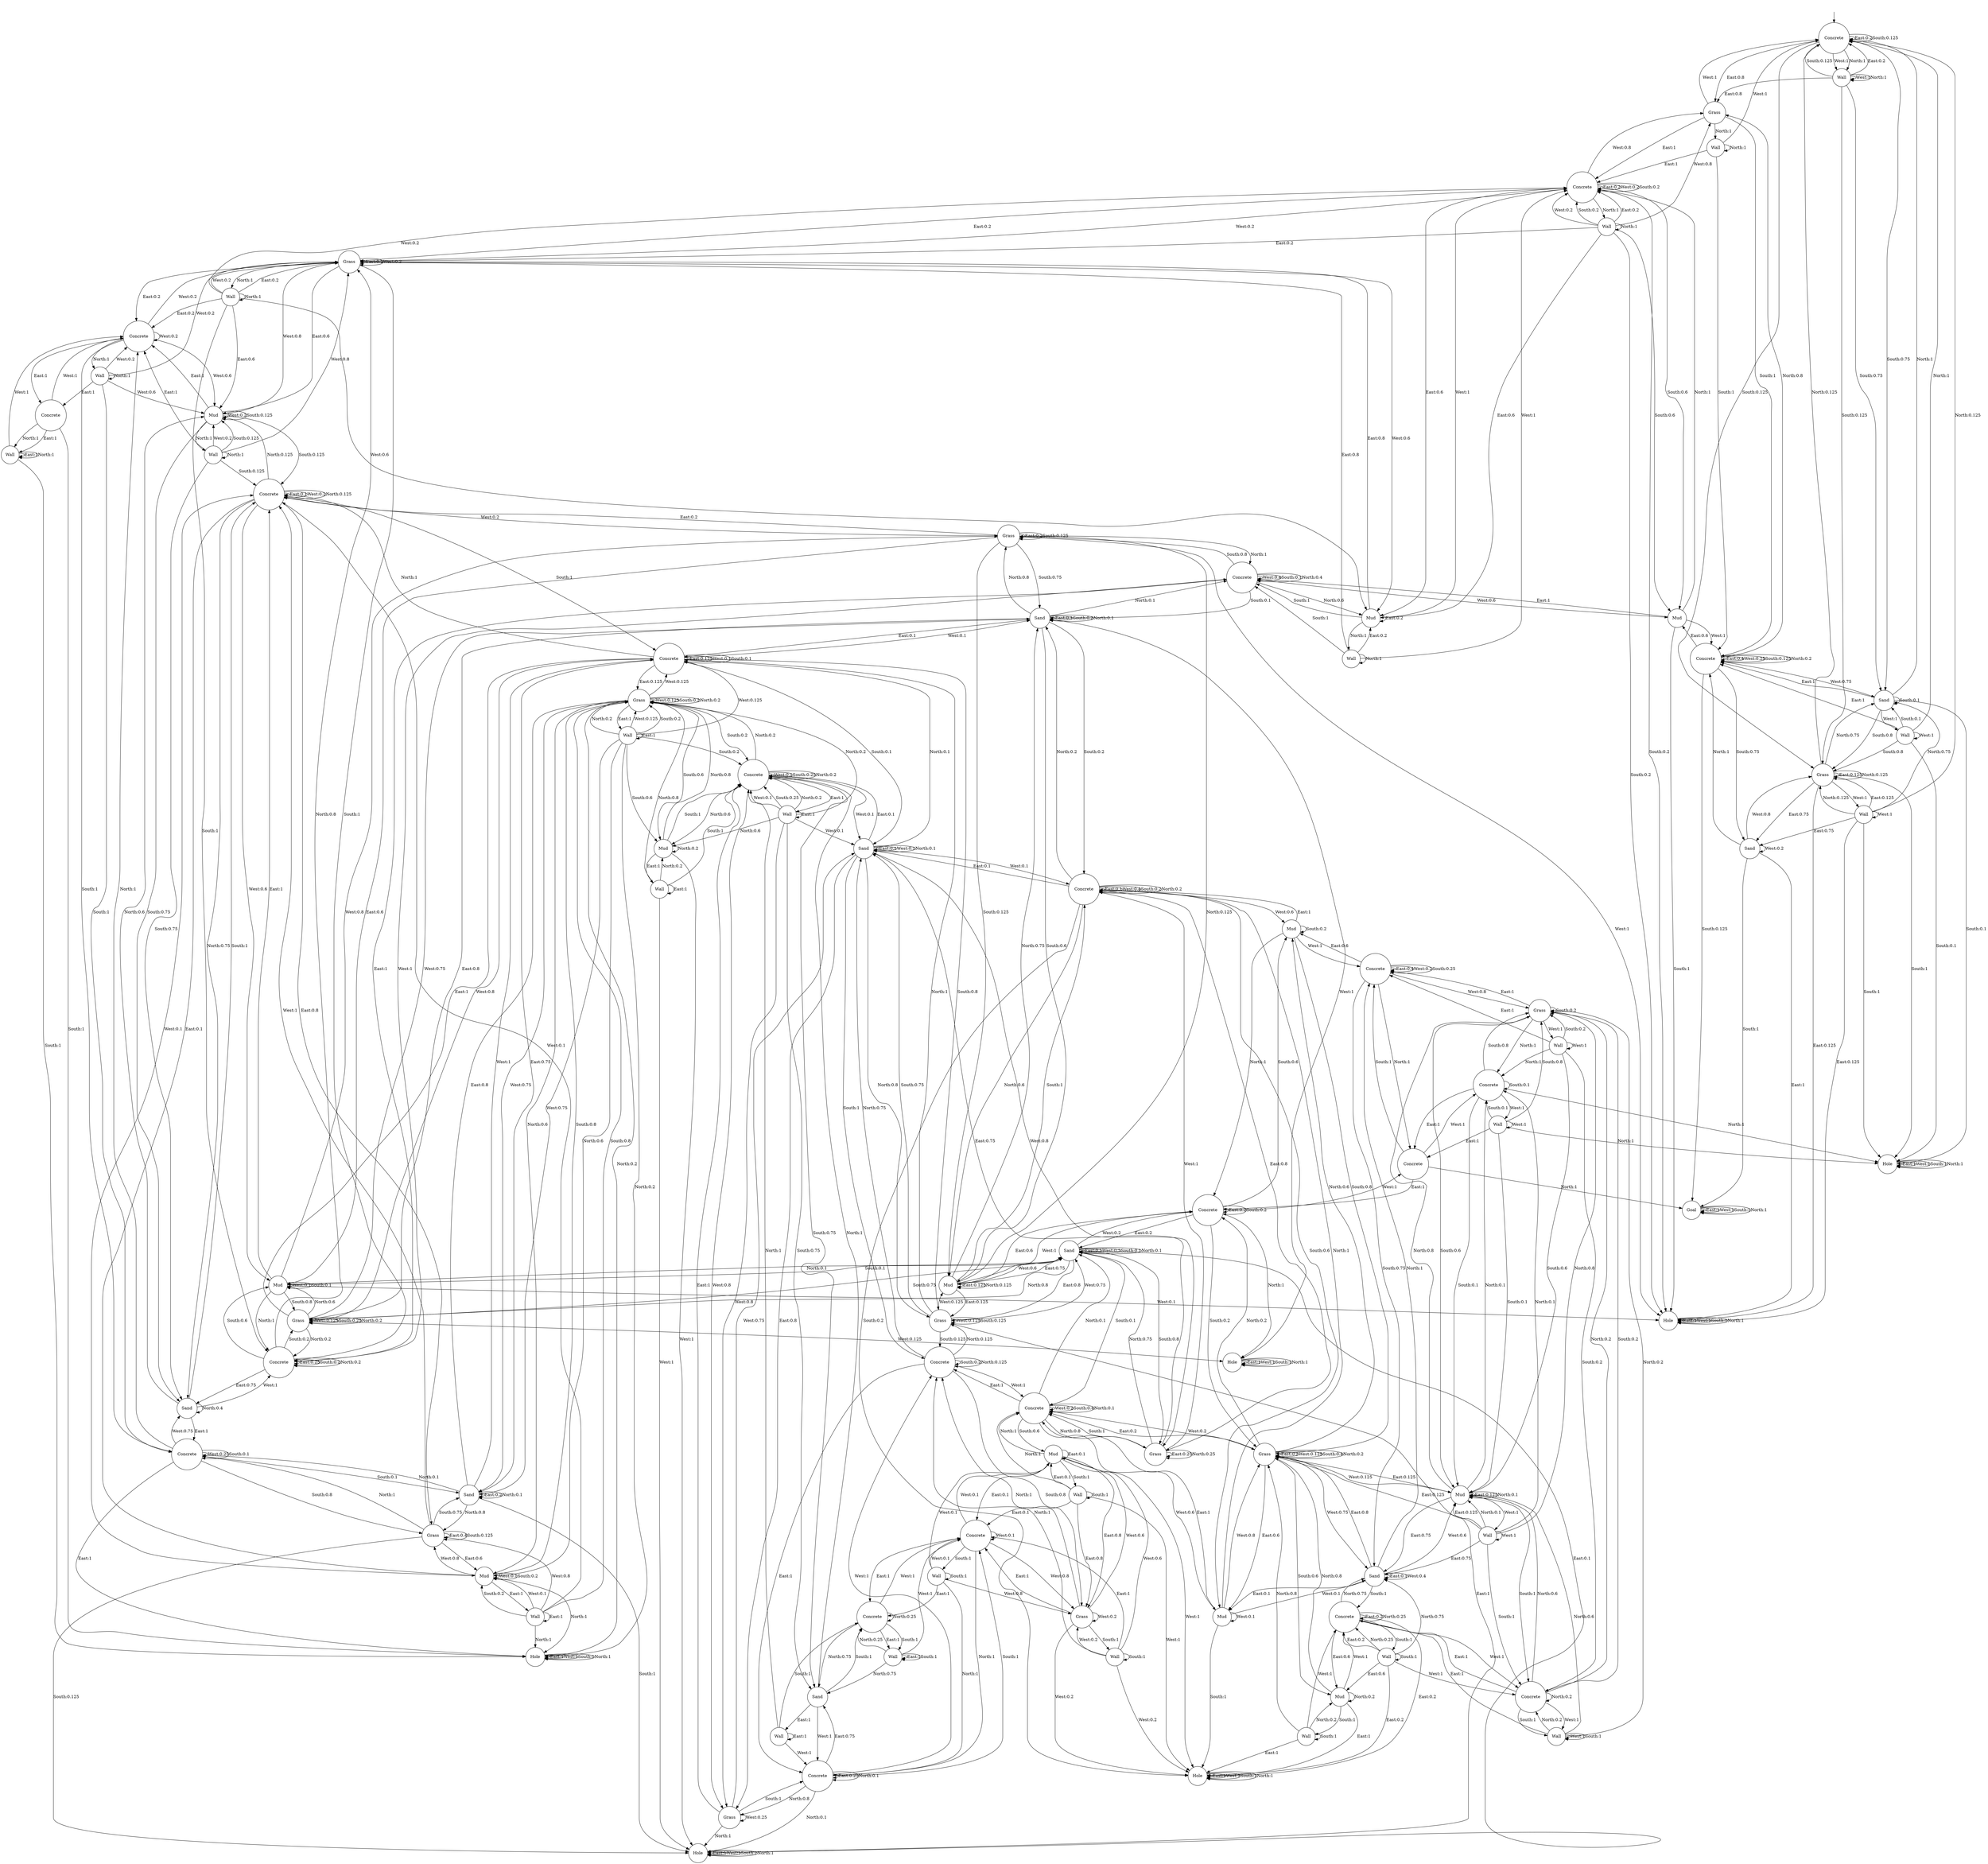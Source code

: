 digraph g {
__start0 [label="" shape="none"];
0 [shape="circle" label="Concrete"];
1 [shape="circle" label="Wall"];
2 [shape="circle" label="Wall"];
3 [shape="circle" label="Sand"];
4 [shape="circle" label="Wall"];
5 [shape="circle" label="Grass"];
6 [shape="circle" label="Hole"];
7 [shape="circle" label="Concrete"];
8 [shape="circle" label="Wall"];
9 [shape="circle" label="Wall"];
10 [shape="circle" label="Grass"];
11 [shape="circle" label="Wall"];
12 [shape="circle" label="Mud"];
13 [shape="circle" label="Concrete"];
14 [shape="circle" label="Wall"];
15 [shape="circle" label="Wall"];
16 [shape="circle" label="Grass"];
17 [shape="circle" label="Concrete"];
18 [shape="circle" label="Sand"];
19 [shape="circle" label="Goal"];
20 [shape="circle" label="Concrete"];
21 [shape="circle" label="Concrete"];
22 [shape="circle" label="Sand"];
23 [shape="circle" label="Concrete"];
24 [shape="circle" label="Wall"];
25 [shape="circle" label="Concrete"];
26 [shape="circle" label="Wall"];
27 [shape="circle" label="Mud"];
28 [shape="circle" label="Hole"];
29 [shape="circle" label="Hole"];
30 [shape="circle" label="Concrete"];
31 [shape="circle" label="Mud"];
32 [shape="circle" label="Grass"];
33 [shape="circle" label="Wall"];
34 [shape="circle" label="Mud"];
35 [shape="circle" label="Wall"];
36 [shape="circle" label="Mud"];
37 [shape="circle" label="Concrete"];
38 [shape="circle" label="Grass"];
39 [shape="circle" label="Sand"];
40 [shape="circle" label="Mud"];
41 [shape="circle" label="Concrete"];
42 [shape="circle" label="Mud"];
43 [shape="circle" label="Hole"];
44 [shape="circle" label="Wall"];
45 [shape="circle" label="Grass"];
46 [shape="circle" label="Concrete"];
47 [shape="circle" label="Mud"];
48 [shape="circle" label="Grass"];
49 [shape="circle" label="Sand"];
50 [shape="circle" label="Grass"];
51 [shape="circle" label="Concrete"];
52 [shape="circle" label="Wall"];
53 [shape="circle" label="Mud"];
54 [shape="circle" label="Wall"];
55 [shape="circle" label="Mud"];
56 [shape="circle" label="Sand"];
57 [shape="circle" label="Concrete"];
58 [shape="circle" label="Concrete"];
59 [shape="circle" label="Grass"];
60 [shape="circle" label="Sand"];
61 [shape="circle" label="Concrete"];
62 [shape="circle" label="Wall"];
63 [shape="circle" label="Grass"];
64 [shape="circle" label="Concrete"];
65 [shape="circle" label="Wall"];
66 [shape="circle" label="Concrete"];
67 [shape="circle" label="Grass"];
68 [shape="circle" label="Sand"];
69 [shape="circle" label="Hole"];
70 [shape="circle" label="Grass"];
71 [shape="circle" label="Concrete"];
72 [shape="circle" label="Concrete"];
73 [shape="circle" label="Wall"];
74 [shape="circle" label="Concrete"];
75 [shape="circle" label="Wall"];
76 [shape="circle" label="Hole"];
77 [shape="circle" label="Wall"];
78 [shape="circle" label="Mud"];
79 [shape="circle" label="Wall"];
80 [shape="circle" label="Grass"];
81 [shape="circle" label="Wall"];
82 [shape="circle" label="Mud"];
83 [shape="circle" label="Concrete"];
84 [shape="circle" label="Wall"];
85 [shape="circle" label="Wall"];
86 [shape="circle" label="Sand"];
87 [shape="circle" label="Concrete"];
88 [shape="circle" label="Wall"];
0 -> 0 [label="East:0.2"];
0 -> 16 [label="East:0.8"];
0 -> 1 [label="West:1"];
0 -> 0 [label="South:0.125"];
0 -> 3 [label="South:0.75"];
0 -> 5 [label="South:0.125"];
0 -> 1 [label="North:1"];
1 -> 0 [label="East:0.2"];
1 -> 16 [label="East:0.8"];
1 -> 1 [label="West:1"];
1 -> 0 [label="South:0.125"];
1 -> 3 [label="South:0.75"];
1 -> 5 [label="South:0.125"];
1 -> 1 [label="North:1"];
2 -> 17 [label="East:1"];
2 -> 2 [label="West:1"];
2 -> 3 [label="South:0.1"];
2 -> 5 [label="South:0.8"];
2 -> 6 [label="South:0.1"];
2 -> 0 [label="North:1"];
3 -> 17 [label="East:1"];
3 -> 2 [label="West:1"];
3 -> 3 [label="South:0.1"];
3 -> 5 [label="South:0.8"];
3 -> 6 [label="South:0.1"];
3 -> 0 [label="North:1"];
4 -> 5 [label="East:0.125"];
4 -> 18 [label="East:0.75"];
4 -> 28 [label="East:0.125"];
4 -> 4 [label="West:1"];
4 -> 6 [label="South:1"];
4 -> 0 [label="North:0.125"];
4 -> 3 [label="North:0.75"];
4 -> 5 [label="North:0.125"];
5 -> 5 [label="East:0.125"];
5 -> 18 [label="East:0.75"];
5 -> 28 [label="East:0.125"];
5 -> 4 [label="West:1"];
5 -> 6 [label="South:1"];
5 -> 0 [label="North:0.125"];
5 -> 3 [label="North:0.75"];
5 -> 5 [label="North:0.125"];
6 -> 6 [label="East:1"];
6 -> 6 [label="West:1"];
6 -> 6 [label="South:1"];
6 -> 6 [label="North:1"];
7 -> 20 [label="East:1"];
7 -> 8 [label="West:1"];
7 -> 7 [label="South:0.1"];
7 -> 10 [label="South:0.8"];
7 -> 12 [label="South:0.1"];
7 -> 6 [label="North:1"];
8 -> 20 [label="East:1"];
8 -> 8 [label="West:1"];
8 -> 7 [label="South:0.1"];
8 -> 10 [label="South:0.8"];
8 -> 12 [label="South:0.1"];
8 -> 6 [label="North:1"];
9 -> 21 [label="East:1"];
9 -> 9 [label="West:1"];
9 -> 10 [label="South:0.2"];
9 -> 12 [label="South:0.6"];
9 -> 13 [label="South:0.2"];
9 -> 7 [label="North:1"];
10 -> 21 [label="East:1"];
10 -> 9 [label="West:1"];
10 -> 10 [label="South:0.2"];
10 -> 12 [label="South:0.6"];
10 -> 13 [label="South:0.2"];
10 -> 7 [label="North:1"];
11 -> 12 [label="East:0.125"];
11 -> 22 [label="East:0.75"];
11 -> 32 [label="East:0.125"];
11 -> 11 [label="West:1"];
11 -> 13 [label="South:1"];
11 -> 7 [label="North:0.1"];
11 -> 10 [label="North:0.8"];
11 -> 12 [label="North:0.1"];
12 -> 12 [label="East:0.125"];
12 -> 22 [label="East:0.75"];
12 -> 32 [label="East:0.125"];
12 -> 11 [label="West:1"];
12 -> 13 [label="South:1"];
12 -> 7 [label="North:0.1"];
12 -> 10 [label="North:0.8"];
12 -> 12 [label="North:0.1"];
13 -> 23 [label="East:1"];
13 -> 14 [label="West:1"];
13 -> 14 [label="South:1"];
13 -> 10 [label="North:0.2"];
13 -> 12 [label="North:0.6"];
13 -> 13 [label="North:0.2"];
14 -> 23 [label="East:1"];
14 -> 14 [label="West:1"];
14 -> 14 [label="South:1"];
14 -> 10 [label="North:0.2"];
14 -> 12 [label="North:0.6"];
14 -> 13 [label="North:0.2"];
15 -> 25 [label="East:1"];
15 -> 0 [label="West:1"];
15 -> 17 [label="South:1"];
15 -> 15 [label="North:1"];
16 -> 25 [label="East:1"];
16 -> 0 [label="West:1"];
16 -> 17 [label="South:1"];
16 -> 15 [label="North:1"];
17 -> 17 [label="East:0.4"];
17 -> 27 [label="East:0.6"];
17 -> 3 [label="West:0.75"];
17 -> 17 [label="West:0.25"];
17 -> 17 [label="South:0.125"];
17 -> 18 [label="South:0.75"];
17 -> 19 [label="South:0.125"];
17 -> 16 [label="North:0.8"];
17 -> 17 [label="North:0.2"];
18 -> 28 [label="East:1"];
18 -> 5 [label="West:0.8"];
18 -> 18 [label="West:0.2"];
18 -> 19 [label="South:1"];
18 -> 17 [label="North:1"];
19 -> 19 [label="East:1"];
19 -> 19 [label="West:1"];
19 -> 19 [label="South:1"];
19 -> 19 [label="North:1"];
20 -> 30 [label="East:1"];
20 -> 7 [label="West:1"];
20 -> 21 [label="South:1"];
20 -> 19 [label="North:1"];
21 -> 21 [label="East:0.4"];
21 -> 31 [label="East:0.6"];
21 -> 10 [label="West:0.8"];
21 -> 21 [label="West:0.2"];
21 -> 21 [label="South:0.25"];
21 -> 22 [label="South:0.75"];
21 -> 20 [label="North:1"];
22 -> 22 [label="East:0.1"];
22 -> 32 [label="East:0.8"];
22 -> 42 [label="East:0.1"];
22 -> 12 [label="West:0.6"];
22 -> 22 [label="West:0.4"];
22 -> 23 [label="South:1"];
22 -> 21 [label="North:1"];
23 -> 23 [label="East:0.2"];
23 -> 34 [label="East:0.6"];
23 -> 43 [label="East:0.2"];
23 -> 13 [label="West:1"];
23 -> 24 [label="South:1"];
23 -> 22 [label="North:0.75"];
23 -> 23 [label="North:0.25"];
24 -> 23 [label="East:0.2"];
24 -> 34 [label="East:0.6"];
24 -> 43 [label="East:0.2"];
24 -> 13 [label="West:1"];
24 -> 24 [label="South:1"];
24 -> 22 [label="North:0.75"];
24 -> 23 [label="North:0.25"];
25 -> 25 [label="East:0.2"];
25 -> 36 [label="East:0.6"];
25 -> 45 [label="East:0.2"];
25 -> 16 [label="West:0.8"];
25 -> 25 [label="West:0.2"];
25 -> 25 [label="South:0.2"];
25 -> 27 [label="South:0.6"];
25 -> 28 [label="South:0.2"];
25 -> 26 [label="North:1"];
26 -> 25 [label="East:0.2"];
26 -> 36 [label="East:0.6"];
26 -> 45 [label="East:0.2"];
26 -> 16 [label="West:0.8"];
26 -> 25 [label="West:0.2"];
26 -> 25 [label="South:0.2"];
26 -> 27 [label="South:0.6"];
26 -> 28 [label="South:0.2"];
26 -> 26 [label="North:1"];
27 -> 37 [label="East:1"];
27 -> 17 [label="West:1"];
27 -> 28 [label="South:1"];
27 -> 25 [label="North:1"];
28 -> 28 [label="East:1"];
28 -> 28 [label="West:1"];
28 -> 28 [label="South:1"];
28 -> 28 [label="North:1"];
29 -> 29 [label="East:1"];
29 -> 29 [label="West:1"];
29 -> 29 [label="South:1"];
29 -> 29 [label="North:1"];
30 -> 30 [label="East:0.2"];
30 -> 40 [label="East:0.6"];
30 -> 49 [label="East:0.2"];
30 -> 20 [label="West:1"];
30 -> 30 [label="South:0.2"];
30 -> 31 [label="South:0.6"];
30 -> 32 [label="South:0.2"];
30 -> 29 [label="North:1"];
31 -> 41 [label="East:1"];
31 -> 21 [label="West:1"];
31 -> 31 [label="South:0.2"];
31 -> 32 [label="South:0.8"];
31 -> 30 [label="North:1"];
32 -> 32 [label="East:0.2"];
32 -> 42 [label="East:0.6"];
32 -> 51 [label="East:0.2"];
32 -> 12 [label="West:0.125"];
32 -> 22 [label="West:0.75"];
32 -> 32 [label="West:0.125"];
32 -> 32 [label="South:0.4"];
32 -> 34 [label="South:0.6"];
32 -> 30 [label="North:0.2"];
32 -> 31 [label="North:0.6"];
32 -> 32 [label="North:0.2"];
33 -> 43 [label="East:1"];
33 -> 23 [label="West:1"];
33 -> 33 [label="South:1"];
33 -> 32 [label="North:0.8"];
33 -> 34 [label="North:0.2"];
34 -> 43 [label="East:1"];
34 -> 23 [label="West:1"];
34 -> 33 [label="South:1"];
34 -> 32 [label="North:0.8"];
34 -> 34 [label="North:0.2"];
35 -> 36 [label="East:0.2"];
35 -> 45 [label="East:0.8"];
35 -> 25 [label="West:1"];
35 -> 37 [label="South:1"];
35 -> 35 [label="North:1"];
36 -> 36 [label="East:0.2"];
36 -> 45 [label="East:0.8"];
36 -> 25 [label="West:1"];
36 -> 37 [label="South:1"];
36 -> 35 [label="North:1"];
37 -> 46 [label="East:1"];
37 -> 27 [label="West:0.6"];
37 -> 37 [label="West:0.4"];
37 -> 37 [label="South:0.1"];
37 -> 38 [label="South:0.8"];
37 -> 39 [label="South:0.1"];
37 -> 36 [label="North:0.6"];
37 -> 37 [label="North:0.4"];
38 -> 38 [label="East:0.2"];
38 -> 47 [label="East:0.6"];
38 -> 57 [label="East:0.2"];
38 -> 28 [label="West:1"];
38 -> 38 [label="South:0.125"];
38 -> 39 [label="South:0.75"];
38 -> 40 [label="South:0.125"];
38 -> 37 [label="North:1"];
39 -> 39 [label="East:0.1"];
39 -> 48 [label="East:0.8"];
39 -> 58 [label="East:0.1"];
39 -> 29 [label="West:1"];
39 -> 39 [label="South:0.2"];
39 -> 40 [label="South:0.6"];
39 -> 41 [label="South:0.2"];
39 -> 37 [label="North:0.1"];
39 -> 38 [label="North:0.8"];
39 -> 39 [label="North:0.1"];
40 -> 40 [label="East:0.125"];
40 -> 49 [label="East:0.75"];
40 -> 59 [label="East:0.125"];
40 -> 30 [label="West:1"];
40 -> 41 [label="South:1"];
40 -> 38 [label="North:0.125"];
40 -> 39 [label="North:0.75"];
40 -> 40 [label="North:0.125"];
41 -> 41 [label="East:0.1"];
41 -> 50 [label="East:0.8"];
41 -> 60 [label="East:0.1"];
41 -> 31 [label="West:0.6"];
41 -> 41 [label="West:0.4"];
41 -> 41 [label="South:0.2"];
41 -> 42 [label="South:0.6"];
41 -> 43 [label="South:0.2"];
41 -> 39 [label="North:0.2"];
41 -> 40 [label="North:0.6"];
41 -> 41 [label="North:0.2"];
42 -> 51 [label="East:1"];
42 -> 22 [label="West:0.1"];
42 -> 32 [label="West:0.8"];
42 -> 42 [label="West:0.1"];
42 -> 43 [label="South:1"];
42 -> 41 [label="North:1"];
43 -> 43 [label="East:1"];
43 -> 43 [label="West:1"];
43 -> 43 [label="South:1"];
43 -> 43 [label="North:1"];
44 -> 45 [label="East:0.2"];
44 -> 55 [label="East:0.6"];
44 -> 64 [label="East:0.2"];
44 -> 25 [label="West:0.2"];
44 -> 36 [label="West:0.6"];
44 -> 45 [label="West:0.2"];
44 -> 46 [label="South:1"];
44 -> 44 [label="North:1"];
45 -> 45 [label="East:0.2"];
45 -> 55 [label="East:0.6"];
45 -> 64 [label="East:0.2"];
45 -> 25 [label="West:0.2"];
45 -> 36 [label="West:0.6"];
45 -> 45 [label="West:0.2"];
45 -> 46 [label="South:1"];
45 -> 44 [label="North:1"];
46 -> 46 [label="East:0.25"];
46 -> 56 [label="East:0.75"];
46 -> 37 [label="West:1"];
46 -> 46 [label="South:0.2"];
46 -> 47 [label="South:0.6"];
46 -> 48 [label="South:0.2"];
46 -> 45 [label="North:0.8"];
46 -> 46 [label="North:0.2"];
47 -> 57 [label="East:1"];
47 -> 28 [label="West:0.1"];
47 -> 38 [label="West:0.8"];
47 -> 47 [label="West:0.1"];
47 -> 47 [label="South:0.1"];
47 -> 48 [label="South:0.8"];
47 -> 49 [label="South:0.1"];
47 -> 46 [label="North:1"];
48 -> 58 [label="East:1"];
48 -> 29 [label="West:0.125"];
48 -> 39 [label="West:0.75"];
48 -> 48 [label="West:0.125"];
48 -> 48 [label="South:0.25"];
48 -> 49 [label="South:0.75"];
48 -> 46 [label="North:0.2"];
48 -> 47 [label="North:0.6"];
48 -> 48 [label="North:0.2"];
49 -> 49 [label="East:0.1"];
49 -> 59 [label="East:0.8"];
49 -> 69 [label="East:0.1"];
49 -> 30 [label="West:0.2"];
49 -> 40 [label="West:0.6"];
49 -> 49 [label="West:0.2"];
49 -> 49 [label="South:0.1"];
49 -> 50 [label="South:0.8"];
49 -> 51 [label="South:0.1"];
49 -> 47 [label="North:0.1"];
49 -> 48 [label="North:0.8"];
49 -> 49 [label="North:0.1"];
50 -> 50 [label="East:0.25"];
50 -> 60 [label="East:0.75"];
50 -> 41 [label="West:1"];
50 -> 51 [label="South:1"];
50 -> 49 [label="North:0.75"];
50 -> 50 [label="North:0.25"];
51 -> 61 [label="East:1"];
51 -> 32 [label="West:0.2"];
51 -> 42 [label="West:0.6"];
51 -> 51 [label="West:0.2"];
51 -> 51 [label="South:0.4"];
51 -> 53 [label="South:0.6"];
51 -> 49 [label="North:0.1"];
51 -> 50 [label="North:0.8"];
51 -> 51 [label="North:0.1"];
52 -> 53 [label="East:0.1"];
52 -> 63 [label="East:0.8"];
52 -> 72 [label="East:0.1"];
52 -> 43 [label="West:1"];
52 -> 52 [label="South:1"];
52 -> 51 [label="North:1"];
53 -> 53 [label="East:0.1"];
53 -> 63 [label="East:0.8"];
53 -> 72 [label="East:0.1"];
53 -> 43 [label="West:1"];
53 -> 52 [label="South:1"];
53 -> 51 [label="North:1"];
54 -> 64 [label="East:1"];
54 -> 45 [label="West:0.8"];
54 -> 55 [label="West:0.2"];
54 -> 55 [label="South:0.125"];
54 -> 56 [label="South:0.75"];
54 -> 57 [label="South:0.125"];
54 -> 54 [label="North:1"];
55 -> 64 [label="East:1"];
55 -> 45 [label="West:0.8"];
55 -> 55 [label="West:0.2"];
55 -> 55 [label="South:0.125"];
55 -> 56 [label="South:0.75"];
55 -> 57 [label="South:0.125"];
55 -> 54 [label="North:1"];
56 -> 66 [label="East:1"];
56 -> 46 [label="West:1"];
56 -> 57 [label="South:1"];
56 -> 55 [label="North:0.6"];
56 -> 56 [label="North:0.4"];
57 -> 57 [label="East:0.1"];
57 -> 67 [label="East:0.8"];
57 -> 78 [label="East:0.1"];
57 -> 38 [label="West:0.2"];
57 -> 47 [label="West:0.6"];
57 -> 57 [label="West:0.2"];
57 -> 58 [label="South:1"];
57 -> 55 [label="North:0.125"];
57 -> 56 [label="North:0.75"];
57 -> 57 [label="North:0.125"];
58 -> 58 [label="East:0.125"];
58 -> 68 [label="East:0.75"];
58 -> 80 [label="East:0.125"];
58 -> 39 [label="West:0.1"];
58 -> 48 [label="West:0.8"];
58 -> 58 [label="West:0.1"];
58 -> 58 [label="South:0.1"];
58 -> 59 [label="South:0.8"];
58 -> 60 [label="South:0.1"];
58 -> 57 [label="North:1"];
59 -> 69 [label="East:1"];
59 -> 40 [label="West:0.125"];
59 -> 49 [label="West:0.75"];
59 -> 59 [label="West:0.125"];
59 -> 59 [label="South:0.125"];
59 -> 60 [label="South:0.75"];
59 -> 61 [label="South:0.125"];
59 -> 58 [label="North:1"];
60 -> 60 [label="East:0.1"];
60 -> 70 [label="East:0.8"];
60 -> 83 [label="East:0.1"];
60 -> 41 [label="West:0.1"];
60 -> 50 [label="West:0.8"];
60 -> 60 [label="West:0.1"];
60 -> 61 [label="South:1"];
60 -> 58 [label="North:0.1"];
60 -> 59 [label="North:0.8"];
60 -> 60 [label="North:0.1"];
61 -> 71 [label="East:1"];
61 -> 51 [label="West:1"];
61 -> 61 [label="South:0.2"];
61 -> 63 [label="South:0.8"];
61 -> 59 [label="North:0.125"];
61 -> 60 [label="North:0.75"];
61 -> 61 [label="North:0.125"];
62 -> 72 [label="East:1"];
62 -> 43 [label="West:0.2"];
62 -> 53 [label="West:0.6"];
62 -> 63 [label="West:0.2"];
62 -> 62 [label="South:1"];
62 -> 61 [label="North:1"];
63 -> 72 [label="East:1"];
63 -> 43 [label="West:0.2"];
63 -> 53 [label="West:0.6"];
63 -> 63 [label="West:0.2"];
63 -> 62 [label="South:1"];
63 -> 61 [label="North:1"];
64 -> 74 [label="East:1"];
64 -> 45 [label="West:0.2"];
64 -> 55 [label="West:0.6"];
64 -> 64 [label="West:0.2"];
64 -> 66 [label="South:1"];
64 -> 65 [label="North:1"];
65 -> 74 [label="East:1"];
65 -> 45 [label="West:0.2"];
65 -> 55 [label="West:0.6"];
65 -> 64 [label="West:0.2"];
65 -> 66 [label="South:1"];
65 -> 65 [label="North:1"];
66 -> 76 [label="East:1"];
66 -> 56 [label="West:0.75"];
66 -> 66 [label="West:0.25"];
66 -> 66 [label="South:0.1"];
66 -> 67 [label="South:0.8"];
66 -> 68 [label="South:0.1"];
66 -> 64 [label="North:1"];
67 -> 67 [label="East:0.4"];
67 -> 78 [label="East:0.6"];
67 -> 57 [label="West:1"];
67 -> 67 [label="South:0.125"];
67 -> 68 [label="South:0.75"];
67 -> 69 [label="South:0.125"];
67 -> 66 [label="North:1"];
68 -> 68 [label="East:0.2"];
68 -> 80 [label="East:0.8"];
68 -> 58 [label="West:1"];
68 -> 69 [label="South:1"];
68 -> 66 [label="North:0.1"];
68 -> 67 [label="North:0.8"];
68 -> 68 [label="North:0.1"];
69 -> 69 [label="East:1"];
69 -> 69 [label="West:1"];
69 -> 69 [label="South:1"];
69 -> 69 [label="North:1"];
70 -> 83 [label="East:1"];
70 -> 60 [label="West:0.75"];
70 -> 70 [label="West:0.25"];
70 -> 71 [label="South:1"];
70 -> 69 [label="North:1"];
71 -> 71 [label="East:0.25"];
71 -> 86 [label="East:0.75"];
71 -> 61 [label="West:1"];
71 -> 72 [label="South:1"];
71 -> 69 [label="North:0.1"];
71 -> 70 [label="North:0.8"];
71 -> 71 [label="North:0.1"];
72 -> 87 [label="East:1"];
72 -> 53 [label="West:0.1"];
72 -> 63 [label="West:0.8"];
72 -> 72 [label="West:0.1"];
72 -> 73 [label="South:1"];
72 -> 71 [label="North:1"];
73 -> 87 [label="East:1"];
73 -> 53 [label="West:0.1"];
73 -> 63 [label="West:0.8"];
73 -> 72 [label="West:0.1"];
73 -> 73 [label="South:1"];
73 -> 71 [label="North:1"];
74 -> 75 [label="East:1"];
74 -> 64 [label="West:1"];
74 -> 76 [label="South:1"];
74 -> 75 [label="North:1"];
75 -> 75 [label="East:1"];
75 -> 64 [label="West:1"];
75 -> 76 [label="South:1"];
75 -> 75 [label="North:1"];
76 -> 76 [label="East:1"];
76 -> 76 [label="West:1"];
76 -> 76 [label="South:1"];
76 -> 76 [label="North:1"];
77 -> 77 [label="East:1"];
77 -> 57 [label="West:0.1"];
77 -> 67 [label="West:0.8"];
77 -> 78 [label="West:0.1"];
77 -> 78 [label="South:0.2"];
77 -> 80 [label="South:0.8"];
77 -> 76 [label="North:1"];
78 -> 77 [label="East:1"];
78 -> 57 [label="West:0.1"];
78 -> 67 [label="West:0.8"];
78 -> 78 [label="West:0.1"];
78 -> 78 [label="South:0.2"];
78 -> 80 [label="South:0.8"];
78 -> 76 [label="North:1"];
79 -> 79 [label="East:1"];
79 -> 58 [label="West:0.125"];
79 -> 68 [label="West:0.75"];
79 -> 80 [label="West:0.125"];
79 -> 80 [label="South:0.2"];
79 -> 82 [label="South:0.6"];
79 -> 83 [label="South:0.2"];
79 -> 76 [label="North:0.2"];
79 -> 78 [label="North:0.6"];
79 -> 80 [label="North:0.2"];
80 -> 79 [label="East:1"];
80 -> 58 [label="West:0.125"];
80 -> 68 [label="West:0.75"];
80 -> 80 [label="West:0.125"];
80 -> 80 [label="South:0.2"];
80 -> 82 [label="South:0.6"];
80 -> 83 [label="South:0.2"];
80 -> 76 [label="North:0.2"];
80 -> 78 [label="North:0.6"];
80 -> 80 [label="North:0.2"];
81 -> 81 [label="East:1"];
81 -> 69 [label="West:1"];
81 -> 83 [label="South:1"];
81 -> 80 [label="North:0.8"];
81 -> 82 [label="North:0.2"];
82 -> 81 [label="East:1"];
82 -> 69 [label="West:1"];
82 -> 83 [label="South:1"];
82 -> 80 [label="North:0.8"];
82 -> 82 [label="North:0.2"];
83 -> 84 [label="East:1"];
83 -> 60 [label="West:0.1"];
83 -> 70 [label="West:0.8"];
83 -> 83 [label="West:0.1"];
83 -> 83 [label="South:0.25"];
83 -> 86 [label="South:0.75"];
83 -> 80 [label="North:0.2"];
83 -> 82 [label="North:0.6"];
83 -> 83 [label="North:0.2"];
84 -> 84 [label="East:1"];
84 -> 60 [label="West:0.1"];
84 -> 70 [label="West:0.8"];
84 -> 83 [label="West:0.1"];
84 -> 83 [label="South:0.25"];
84 -> 86 [label="South:0.75"];
84 -> 80 [label="North:0.2"];
84 -> 82 [label="North:0.6"];
84 -> 83 [label="North:0.2"];
85 -> 85 [label="East:1"];
85 -> 71 [label="West:1"];
85 -> 87 [label="South:1"];
85 -> 83 [label="North:1"];
86 -> 85 [label="East:1"];
86 -> 71 [label="West:1"];
86 -> 87 [label="South:1"];
86 -> 83 [label="North:1"];
87 -> 88 [label="East:1"];
87 -> 72 [label="West:1"];
87 -> 88 [label="South:1"];
87 -> 86 [label="North:0.75"];
87 -> 87 [label="North:0.25"];
88 -> 88 [label="East:1"];
88 -> 72 [label="West:1"];
88 -> 88 [label="South:1"];
88 -> 86 [label="North:0.75"];
88 -> 87 [label="North:0.25"];
__start0 -> 0;
}
